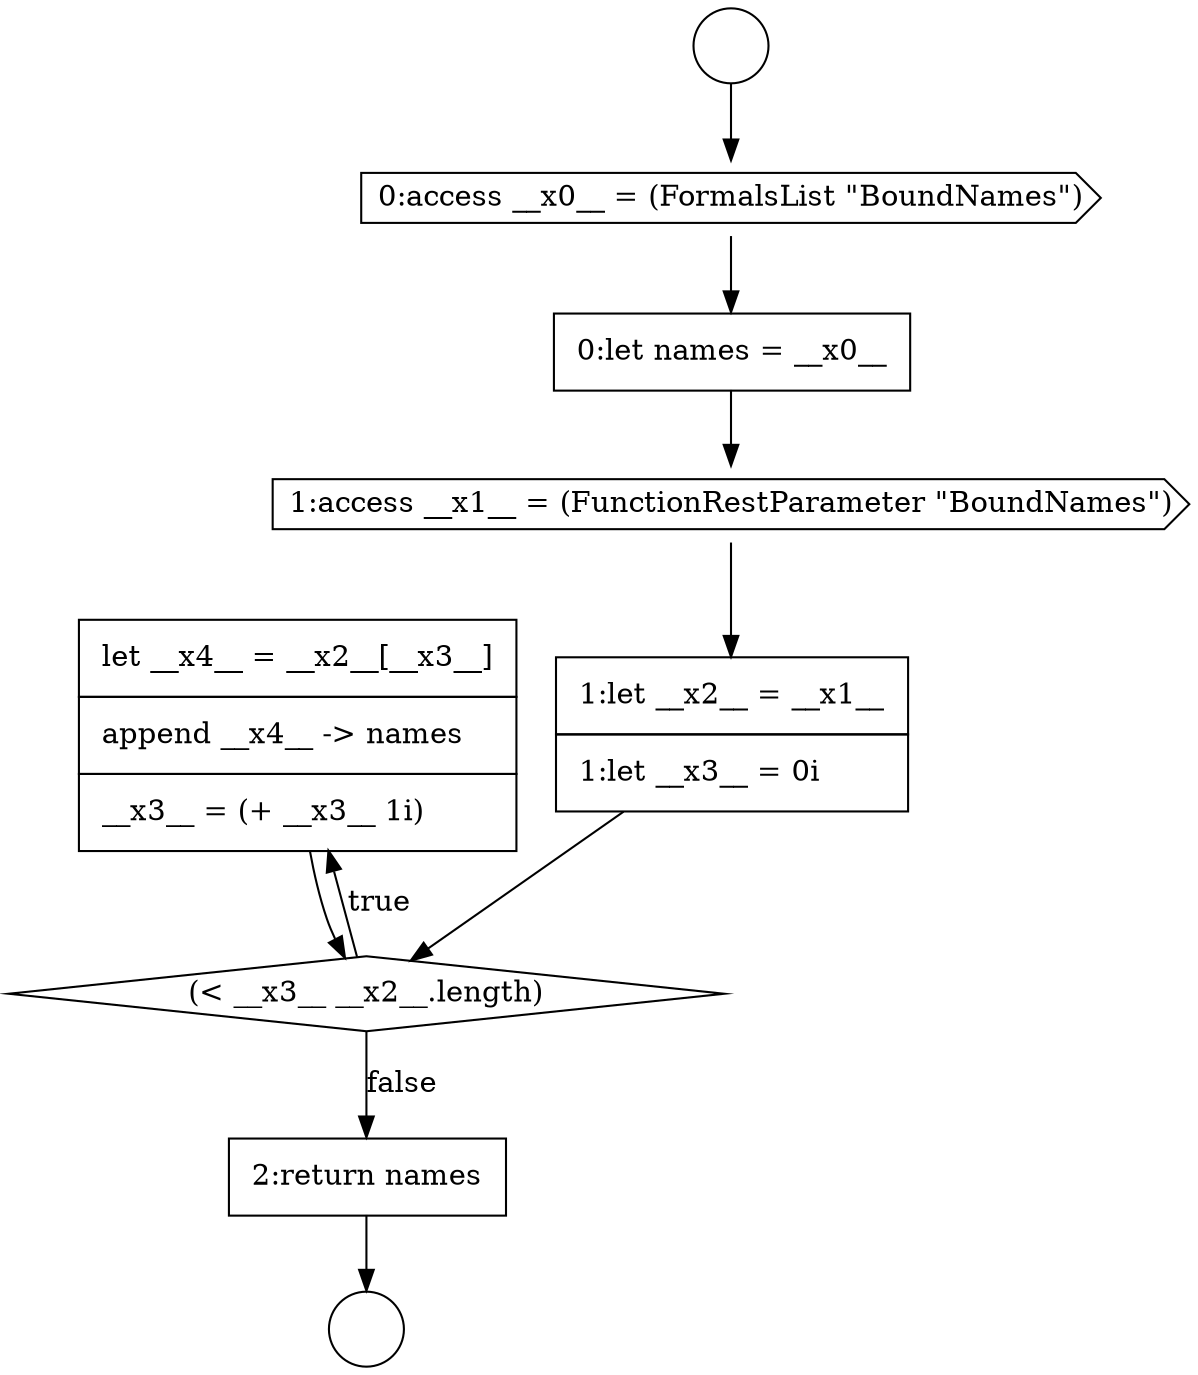 digraph {
  node7793 [shape=none, margin=0, label=<<font color="black">
    <table border="0" cellborder="1" cellspacing="0" cellpadding="10">
      <tr><td align="left">let __x4__ = __x2__[__x3__]</td></tr>
      <tr><td align="left">append __x4__ -&gt; names</td></tr>
      <tr><td align="left">__x3__ = (+ __x3__ 1i)</td></tr>
    </table>
  </font>> color="black" fillcolor="white" style=filled]
  node7790 [shape=cds, label=<<font color="black">1:access __x1__ = (FunctionRestParameter &quot;BoundNames&quot;)</font>> color="black" fillcolor="white" style=filled]
  node7794 [shape=none, margin=0, label=<<font color="black">
    <table border="0" cellborder="1" cellspacing="0" cellpadding="10">
      <tr><td align="left">2:return names</td></tr>
    </table>
  </font>> color="black" fillcolor="white" style=filled]
  node7789 [shape=none, margin=0, label=<<font color="black">
    <table border="0" cellborder="1" cellspacing="0" cellpadding="10">
      <tr><td align="left">0:let names = __x0__</td></tr>
    </table>
  </font>> color="black" fillcolor="white" style=filled]
  node7788 [shape=cds, label=<<font color="black">0:access __x0__ = (FormalsList &quot;BoundNames&quot;)</font>> color="black" fillcolor="white" style=filled]
  node7787 [shape=circle label=" " color="black" fillcolor="white" style=filled]
  node7791 [shape=none, margin=0, label=<<font color="black">
    <table border="0" cellborder="1" cellspacing="0" cellpadding="10">
      <tr><td align="left">1:let __x2__ = __x1__</td></tr>
      <tr><td align="left">1:let __x3__ = 0i</td></tr>
    </table>
  </font>> color="black" fillcolor="white" style=filled]
  node7792 [shape=diamond, label=<<font color="black">(&lt; __x3__ __x2__.length)</font>> color="black" fillcolor="white" style=filled]
  node7786 [shape=circle label=" " color="black" fillcolor="white" style=filled]
  node7789 -> node7790 [ color="black"]
  node7788 -> node7789 [ color="black"]
  node7793 -> node7792 [ color="black"]
  node7791 -> node7792 [ color="black"]
  node7792 -> node7793 [label=<<font color="black">true</font>> color="black"]
  node7792 -> node7794 [label=<<font color="black">false</font>> color="black"]
  node7786 -> node7788 [ color="black"]
  node7790 -> node7791 [ color="black"]
  node7794 -> node7787 [ color="black"]
}
